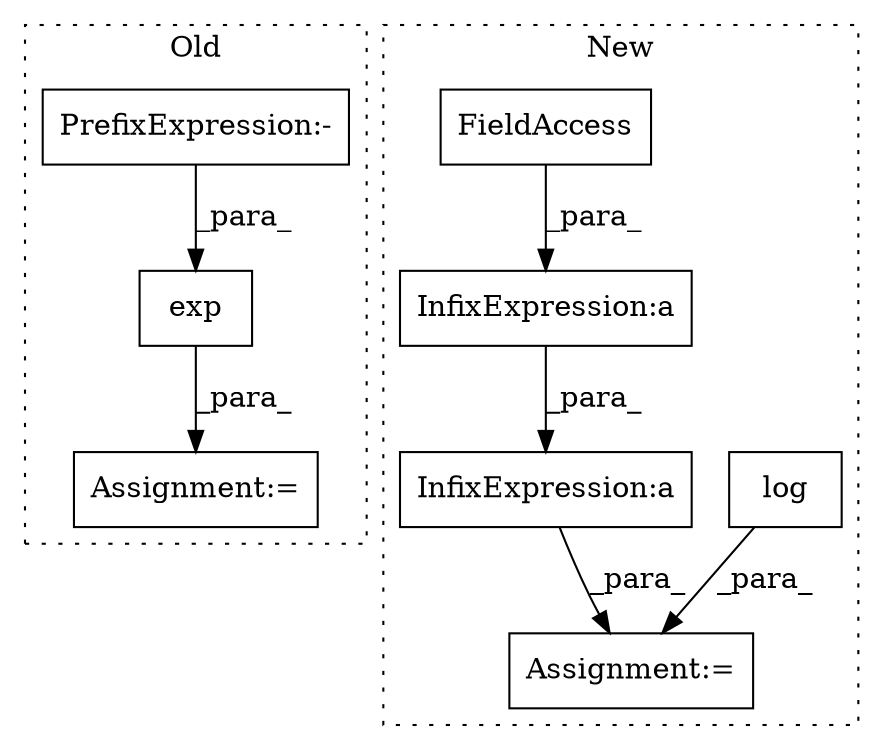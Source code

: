 digraph G {
subgraph cluster0 {
1 [label="exp" a="32" s="550,566" l="4,1" shape="box"];
4 [label="Assignment:=" a="7" s="793" l="1" shape="box"];
8 [label="PrefixExpression:-" a="38" s="554" l="1" shape="box"];
label = "Old";
style="dotted";
}
subgraph cluster1 {
2 [label="log" a="32" s="825,840" l="4,1" shape="box"];
3 [label="Assignment:=" a="7" s="1076" l="1" shape="box"];
5 [label="InfixExpression:a" a="27" s="956" l="3" shape="box"];
6 [label="FieldAccess" a="22" s="953" l="3" shape="box"];
7 [label="InfixExpression:a" a="27" s="949" l="3" shape="box"];
label = "New";
style="dotted";
}
1 -> 4 [label="_para_"];
2 -> 3 [label="_para_"];
5 -> 7 [label="_para_"];
6 -> 5 [label="_para_"];
7 -> 3 [label="_para_"];
8 -> 1 [label="_para_"];
}